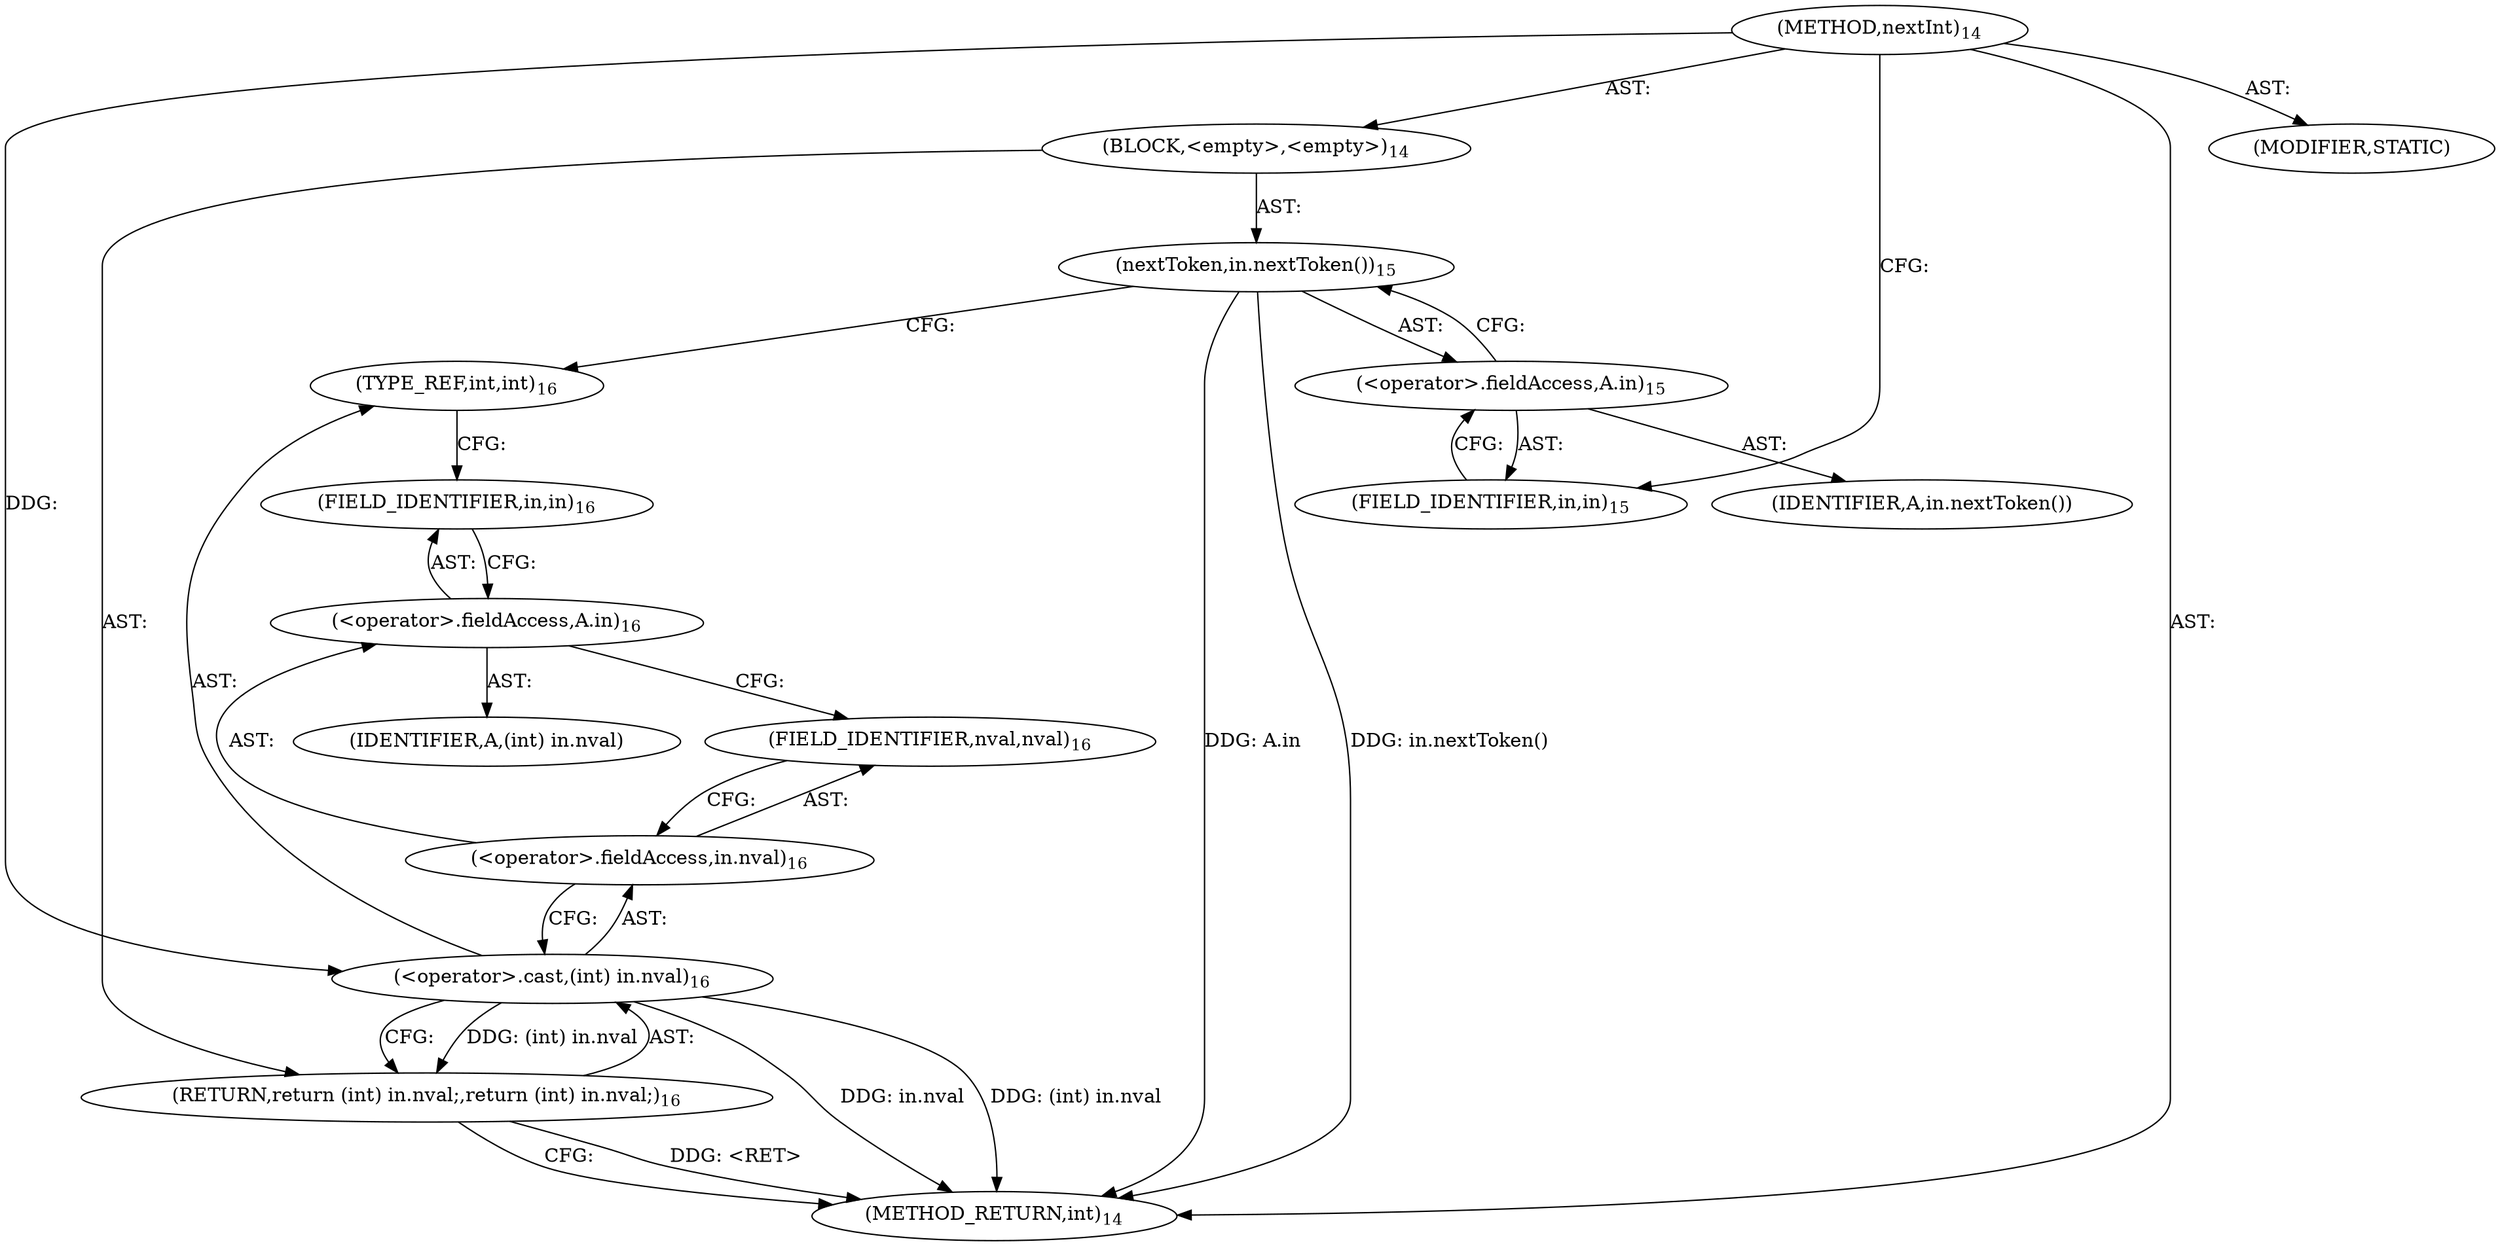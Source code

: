 digraph "nextInt" {  
"22" [label = <(METHOD,nextInt)<SUB>14</SUB>> ]
"23" [label = <(BLOCK,&lt;empty&gt;,&lt;empty&gt;)<SUB>14</SUB>> ]
"24" [label = <(nextToken,in.nextToken())<SUB>15</SUB>> ]
"25" [label = <(&lt;operator&gt;.fieldAccess,A.in)<SUB>15</SUB>> ]
"26" [label = <(IDENTIFIER,A,in.nextToken())> ]
"27" [label = <(FIELD_IDENTIFIER,in,in)<SUB>15</SUB>> ]
"28" [label = <(RETURN,return (int) in.nval;,return (int) in.nval;)<SUB>16</SUB>> ]
"29" [label = <(&lt;operator&gt;.cast,(int) in.nval)<SUB>16</SUB>> ]
"30" [label = <(TYPE_REF,int,int)<SUB>16</SUB>> ]
"31" [label = <(&lt;operator&gt;.fieldAccess,in.nval)<SUB>16</SUB>> ]
"32" [label = <(&lt;operator&gt;.fieldAccess,A.in)<SUB>16</SUB>> ]
"33" [label = <(IDENTIFIER,A,(int) in.nval)> ]
"34" [label = <(FIELD_IDENTIFIER,in,in)<SUB>16</SUB>> ]
"35" [label = <(FIELD_IDENTIFIER,nval,nval)<SUB>16</SUB>> ]
"36" [label = <(MODIFIER,STATIC)> ]
"37" [label = <(METHOD_RETURN,int)<SUB>14</SUB>> ]
  "22" -> "23"  [ label = "AST: "] 
  "22" -> "36"  [ label = "AST: "] 
  "22" -> "37"  [ label = "AST: "] 
  "23" -> "24"  [ label = "AST: "] 
  "23" -> "28"  [ label = "AST: "] 
  "24" -> "25"  [ label = "AST: "] 
  "25" -> "26"  [ label = "AST: "] 
  "25" -> "27"  [ label = "AST: "] 
  "28" -> "29"  [ label = "AST: "] 
  "29" -> "30"  [ label = "AST: "] 
  "29" -> "31"  [ label = "AST: "] 
  "31" -> "32"  [ label = "AST: "] 
  "31" -> "35"  [ label = "AST: "] 
  "32" -> "33"  [ label = "AST: "] 
  "32" -> "34"  [ label = "AST: "] 
  "24" -> "30"  [ label = "CFG: "] 
  "28" -> "37"  [ label = "CFG: "] 
  "25" -> "24"  [ label = "CFG: "] 
  "29" -> "28"  [ label = "CFG: "] 
  "27" -> "25"  [ label = "CFG: "] 
  "30" -> "34"  [ label = "CFG: "] 
  "31" -> "29"  [ label = "CFG: "] 
  "32" -> "35"  [ label = "CFG: "] 
  "35" -> "31"  [ label = "CFG: "] 
  "34" -> "32"  [ label = "CFG: "] 
  "22" -> "27"  [ label = "CFG: "] 
  "28" -> "37"  [ label = "DDG: &lt;RET&gt;"] 
  "24" -> "37"  [ label = "DDG: A.in"] 
  "24" -> "37"  [ label = "DDG: in.nextToken()"] 
  "29" -> "37"  [ label = "DDG: in.nval"] 
  "29" -> "37"  [ label = "DDG: (int) in.nval"] 
  "29" -> "28"  [ label = "DDG: (int) in.nval"] 
  "22" -> "29"  [ label = "DDG: "] 
}
